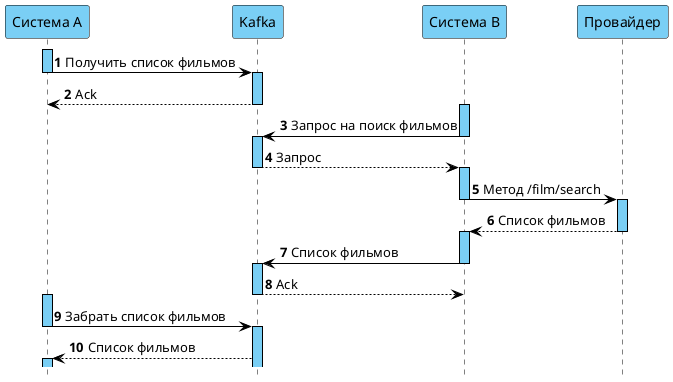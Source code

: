 @startuml
hide footbox

skinparam {
    EntityBackgroundColor #7acff5
    EntityBorderColor #000
    ParticipantBackgroundColor #7acff5
    ParticipantBorderColor #000
	ActorBackgroundColor #7acff5
    ActorBorderColor #000

    DatabaseBackgroundColor #7acff5
    DatabaseBorderColor #000

    SequenceLifeLineBackgroundColor #7acff5
    SequenceLifeLineBorderColor #000

  BackgroundColor #00

    NoteBackgroundColor #f3e7f8
    NoteBorderColor #cc93e1
    NoteRoundCorner 20
    ArrowColor #000

    SequenceGroupBorderThickness 0
    Shadowing false
}
autonumber

participant "Система А" as A
participant Kafka as kafka
participant "Система В" as B
participant Провайдер as pr

activate A
A -> kafka: Получить список фильмов
deactivate A
activate kafka
kafka --> A: Ack
deactivate kafka
activate B
B -> kafka: Запрос на поиск фильмов
deactivate B
activate kafka
kafka --> B: Запрос
deactivate kafka
activate B
B -> pr: Метод /film/search
deactivate B
activate pr
pr --> B: Список фильмов
deactivate pr
activate B
B -> kafka: Список фильмов
deactivate B
activate kafka
kafka --> B: Ack
deactivate kafka
activate A
A -> kafka: Забрать список фильмов
deactivate A
activate kafka
kafka --> A: Список фильмов
activate A

@enduml

